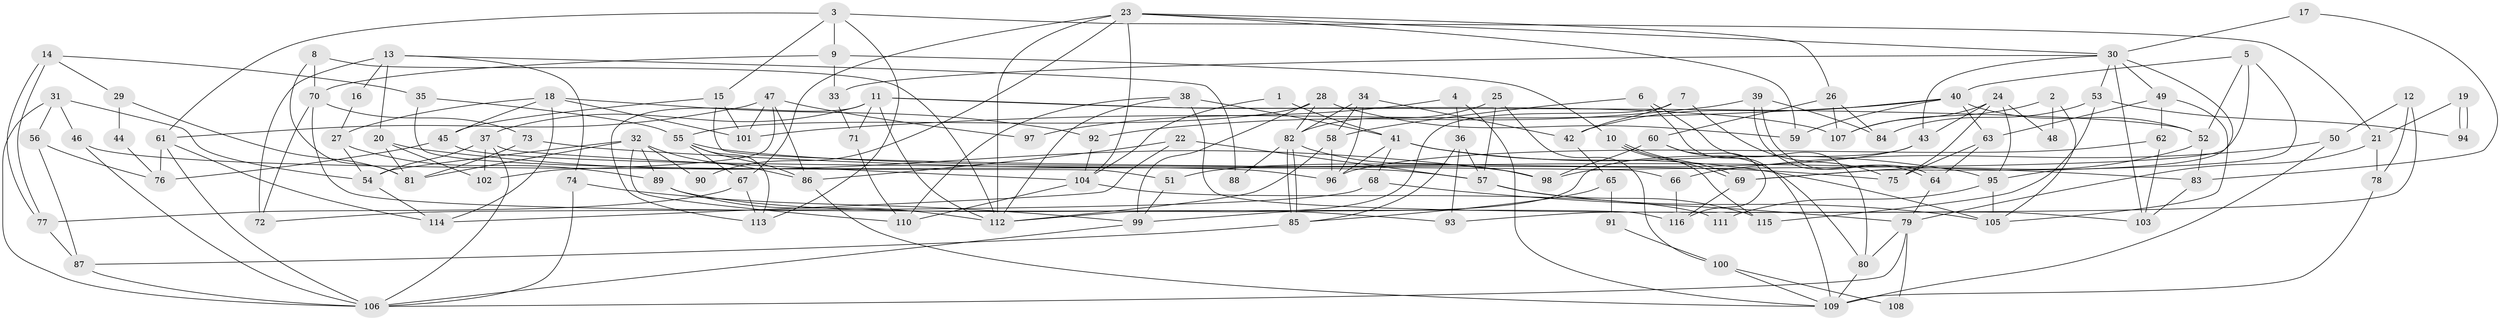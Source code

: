 // Generated by graph-tools (version 1.1) at 2025/14/03/09/25 04:14:58]
// undirected, 116 vertices, 232 edges
graph export_dot {
graph [start="1"]
  node [color=gray90,style=filled];
  1;
  2;
  3;
  4;
  5;
  6;
  7;
  8;
  9;
  10;
  11;
  12;
  13;
  14;
  15;
  16;
  17;
  18;
  19;
  20;
  21;
  22;
  23;
  24;
  25;
  26;
  27;
  28;
  29;
  30;
  31;
  32;
  33;
  34;
  35;
  36;
  37;
  38;
  39;
  40;
  41;
  42;
  43;
  44;
  45;
  46;
  47;
  48;
  49;
  50;
  51;
  52;
  53;
  54;
  55;
  56;
  57;
  58;
  59;
  60;
  61;
  62;
  63;
  64;
  65;
  66;
  67;
  68;
  69;
  70;
  71;
  72;
  73;
  74;
  75;
  76;
  77;
  78;
  79;
  80;
  81;
  82;
  83;
  84;
  85;
  86;
  87;
  88;
  89;
  90;
  91;
  92;
  93;
  94;
  95;
  96;
  97;
  98;
  99;
  100;
  101;
  102;
  103;
  104;
  105;
  106;
  107;
  108;
  109;
  110;
  111;
  112;
  113;
  114;
  115;
  116;
  1 -- 41;
  1 -- 104;
  2 -- 105;
  2 -- 107;
  2 -- 48;
  3 -- 61;
  3 -- 113;
  3 -- 9;
  3 -- 15;
  3 -- 21;
  4 -- 109;
  4 -- 36;
  4 -- 97;
  5 -- 40;
  5 -- 95;
  5 -- 52;
  5 -- 98;
  6 -- 80;
  6 -- 58;
  6 -- 109;
  7 -- 42;
  7 -- 112;
  7 -- 75;
  8 -- 81;
  8 -- 70;
  8 -- 112;
  9 -- 70;
  9 -- 10;
  9 -- 33;
  10 -- 69;
  10 -- 69;
  10 -- 115;
  11 -- 107;
  11 -- 112;
  11 -- 37;
  11 -- 52;
  11 -- 71;
  11 -- 113;
  12 -- 50;
  12 -- 78;
  12 -- 93;
  13 -- 74;
  13 -- 20;
  13 -- 16;
  13 -- 72;
  13 -- 88;
  14 -- 35;
  14 -- 77;
  14 -- 77;
  14 -- 29;
  15 -- 45;
  15 -- 66;
  15 -- 101;
  16 -- 27;
  17 -- 30;
  17 -- 83;
  18 -- 27;
  18 -- 101;
  18 -- 45;
  18 -- 92;
  18 -- 114;
  19 -- 21;
  19 -- 94;
  19 -- 94;
  20 -- 102;
  20 -- 98;
  20 -- 81;
  21 -- 79;
  21 -- 78;
  22 -- 86;
  22 -- 114;
  22 -- 57;
  23 -- 112;
  23 -- 26;
  23 -- 30;
  23 -- 59;
  23 -- 67;
  23 -- 90;
  23 -- 104;
  24 -- 75;
  24 -- 95;
  24 -- 43;
  24 -- 48;
  24 -- 107;
  25 -- 82;
  25 -- 57;
  25 -- 100;
  26 -- 84;
  26 -- 60;
  26 -- 107;
  27 -- 54;
  27 -- 89;
  28 -- 59;
  28 -- 99;
  28 -- 55;
  28 -- 82;
  29 -- 81;
  29 -- 44;
  30 -- 69;
  30 -- 33;
  30 -- 43;
  30 -- 49;
  30 -- 53;
  30 -- 103;
  31 -- 54;
  31 -- 106;
  31 -- 46;
  31 -- 56;
  32 -- 86;
  32 -- 89;
  32 -- 54;
  32 -- 81;
  32 -- 90;
  32 -- 110;
  33 -- 71;
  34 -- 96;
  34 -- 82;
  34 -- 42;
  34 -- 58;
  35 -- 55;
  35 -- 51;
  36 -- 85;
  36 -- 57;
  36 -- 93;
  37 -- 104;
  37 -- 54;
  37 -- 102;
  37 -- 106;
  38 -- 103;
  38 -- 110;
  38 -- 41;
  38 -- 112;
  39 -- 64;
  39 -- 64;
  39 -- 92;
  39 -- 84;
  40 -- 63;
  40 -- 52;
  40 -- 42;
  40 -- 59;
  40 -- 101;
  41 -- 96;
  41 -- 68;
  41 -- 95;
  41 -- 105;
  42 -- 65;
  43 -- 51;
  43 -- 99;
  44 -- 76;
  45 -- 76;
  45 -- 96;
  46 -- 106;
  46 -- 57;
  47 -- 86;
  47 -- 101;
  47 -- 61;
  47 -- 97;
  47 -- 102;
  49 -- 105;
  49 -- 62;
  49 -- 63;
  50 -- 109;
  50 -- 66;
  51 -- 99;
  52 -- 69;
  52 -- 83;
  53 -- 115;
  53 -- 84;
  53 -- 94;
  54 -- 114;
  55 -- 67;
  55 -- 75;
  55 -- 86;
  55 -- 113;
  56 -- 87;
  56 -- 76;
  57 -- 105;
  57 -- 115;
  58 -- 112;
  58 -- 96;
  60 -- 116;
  60 -- 98;
  60 -- 80;
  61 -- 114;
  61 -- 76;
  61 -- 106;
  62 -- 96;
  62 -- 103;
  63 -- 75;
  63 -- 64;
  64 -- 79;
  65 -- 85;
  65 -- 91;
  66 -- 116;
  67 -- 113;
  67 -- 77;
  68 -- 79;
  68 -- 72;
  69 -- 116;
  70 -- 73;
  70 -- 72;
  70 -- 116;
  71 -- 110;
  73 -- 81;
  73 -- 83;
  74 -- 106;
  74 -- 99;
  77 -- 87;
  78 -- 109;
  79 -- 106;
  79 -- 80;
  79 -- 108;
  80 -- 109;
  82 -- 85;
  82 -- 85;
  82 -- 88;
  82 -- 98;
  83 -- 103;
  85 -- 87;
  86 -- 109;
  87 -- 106;
  89 -- 93;
  89 -- 112;
  91 -- 100;
  92 -- 104;
  95 -- 105;
  95 -- 111;
  99 -- 106;
  100 -- 109;
  100 -- 108;
  104 -- 110;
  104 -- 111;
}
